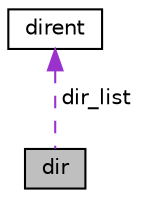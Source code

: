 digraph "dir"
{
 // LATEX_PDF_SIZE
  edge [fontname="Helvetica",fontsize="10",labelfontname="Helvetica",labelfontsize="10"];
  node [fontname="Helvetica",fontsize="10",shape=record];
  Node1 [label="dir",height=0.2,width=0.4,color="black", fillcolor="grey75", style="filled", fontcolor="black",tooltip="描述目录结构。"];
  Node2 -> Node1 [dir="back",color="darkorchid3",fontsize="10",style="dashed",label=" dir_list" ,fontname="Helvetica"];
  Node2 [label="dirent",height=0.2,width=0.4,color="black", fillcolor="white", style="filled",URL="$structdirent.html",tooltip="描述一个项目的入口。"];
}
